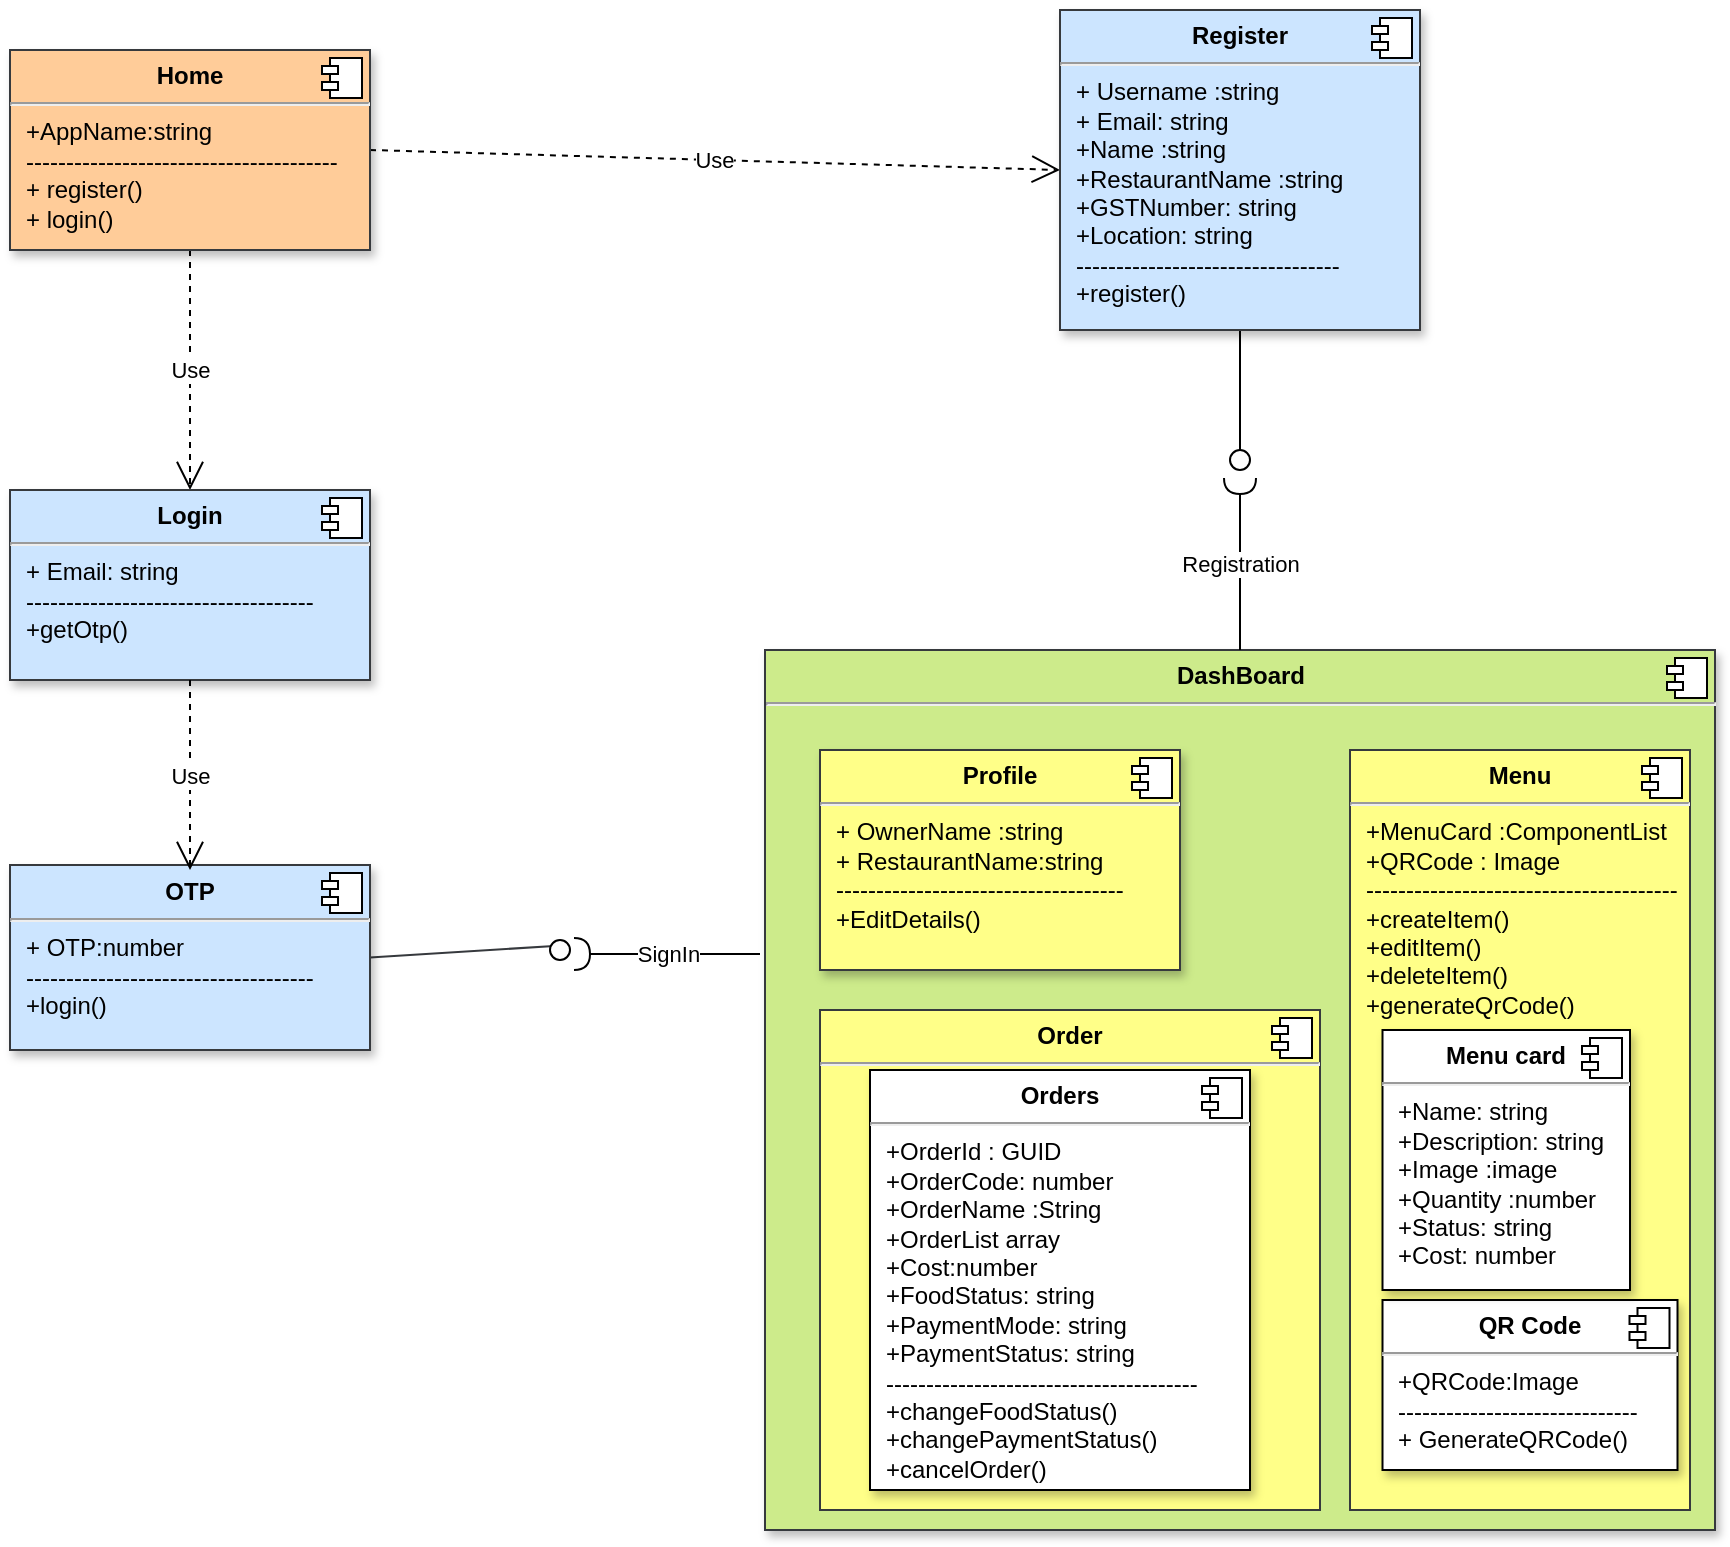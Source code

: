 <mxfile version="14.9.4" type="google"><diagram id="GQgRBjHBKzvs6Vjox_5M" name="Page-1"><mxGraphModel dx="1108" dy="425" grid="1" gridSize="10" guides="1" tooltips="1" connect="1" arrows="1" fold="1" page="1" pageScale="1" pageWidth="827" pageHeight="1169" math="0" shadow="0"><root><mxCell id="0"/><mxCell id="1" parent="0"/><mxCell id="QfWfdW6JxX6H_Z9MmCog-15" value="Use" style="endArrow=open;endSize=12;dashed=1;html=1;exitX=1;exitY=0.5;exitDx=0;exitDy=0;entryX=0;entryY=0.5;entryDx=0;entryDy=0;" parent="1" source="XsAstexLUll0czTnmSMo-1" target="XsAstexLUll0czTnmSMo-3" edge="1"><mxGeometry width="160" relative="1" as="geometry"><mxPoint x="230" y="105" as="sourcePoint"/><mxPoint x="575" y="105" as="targetPoint"/></mxGeometry></mxCell><mxCell id="QfWfdW6JxX6H_Z9MmCog-16" value="Use" style="endArrow=open;endSize=12;dashed=1;html=1;entryX=0.5;entryY=0;entryDx=0;entryDy=0;exitX=0.5;exitY=1;exitDx=0;exitDy=0;" parent="1" source="XsAstexLUll0czTnmSMo-1" target="XsAstexLUll0czTnmSMo-5" edge="1"><mxGeometry width="160" relative="1" as="geometry"><mxPoint x="140" y="150" as="sourcePoint"/><mxPoint x="140" y="460" as="targetPoint"/></mxGeometry></mxCell><mxCell id="QfWfdW6JxX6H_Z9MmCog-26" value="&lt;p style=&quot;margin: 0px ; margin-top: 6px ; text-align: center&quot;&gt;&lt;b&gt;DashBoard&lt;/b&gt;&lt;/p&gt;&lt;hr&gt;&lt;p style=&quot;margin: 0px ; margin-left: 8px&quot;&gt;&lt;br&gt;&lt;/p&gt;" style="align=left;overflow=fill;html=1;dropTarget=0;shadow=1;fillColor=#cdeb8b;strokeColor=#36393d;" parent="1" vertex="1"><mxGeometry x="427.5" y="360" width="475" height="440" as="geometry"/></mxCell><mxCell id="QfWfdW6JxX6H_Z9MmCog-27" value="" style="shape=component;jettyWidth=8;jettyHeight=4;" parent="QfWfdW6JxX6H_Z9MmCog-26" vertex="1"><mxGeometry x="1" width="20" height="20" relative="1" as="geometry"><mxPoint x="-24" y="4" as="offset"/></mxGeometry></mxCell><mxCell id="QfWfdW6JxX6H_Z9MmCog-38" value="" style="rounded=0;orthogonalLoop=1;jettySize=auto;html=1;endArrow=none;endFill=0;exitX=1;exitY=0.5;exitDx=0;exitDy=0;entryX=0.2;entryY=0.3;entryDx=0;entryDy=0;entryPerimeter=0;fillColor=#cce5ff;strokeColor=#36393d;" parent="1" source="XsAstexLUll0czTnmSMo-15" target="QfWfdW6JxX6H_Z9MmCog-40" edge="1"><mxGeometry relative="1" as="geometry"><mxPoint x="230" y="505" as="sourcePoint"/><mxPoint x="290" y="430" as="targetPoint"/></mxGeometry></mxCell><mxCell id="QfWfdW6JxX6H_Z9MmCog-39" value="SignIn" style="rounded=0;orthogonalLoop=1;jettySize=auto;html=1;endArrow=halfCircle;endFill=0;endSize=6;strokeWidth=1;entryX=1.2;entryY=0.7;entryDx=0;entryDy=0;entryPerimeter=0;" parent="1" target="QfWfdW6JxX6H_Z9MmCog-40" edge="1"><mxGeometry relative="1" as="geometry"><mxPoint x="425" y="512" as="sourcePoint"/><mxPoint x="374" y="504" as="targetPoint"/></mxGeometry></mxCell><mxCell id="QfWfdW6JxX6H_Z9MmCog-40" value="" style="ellipse;whiteSpace=wrap;html=1;fontFamily=Helvetica;fontSize=12;fontColor=#000000;align=center;strokeColor=#000000;fillColor=#ffffff;points=[];aspect=fixed;resizable=0;" parent="1" vertex="1"><mxGeometry x="320" y="505" width="10" height="10" as="geometry"/></mxCell><mxCell id="QfWfdW6JxX6H_Z9MmCog-45" value="&lt;p style=&quot;margin: 0px ; margin-top: 6px ; text-align: center&quot;&gt;&lt;b&gt;Order&lt;/b&gt;&lt;/p&gt;&lt;hr&gt;&lt;p style=&quot;margin: 0px ; margin-left: 8px&quot;&gt;&lt;br&gt;&lt;/p&gt;" style="align=left;overflow=fill;html=1;dropTarget=0;fillColor=#ffff88;strokeColor=#36393d;" parent="1" vertex="1"><mxGeometry x="455" y="540" width="250" height="250" as="geometry"/></mxCell><mxCell id="QfWfdW6JxX6H_Z9MmCog-46" value="" style="shape=component;jettyWidth=8;jettyHeight=4;" parent="QfWfdW6JxX6H_Z9MmCog-45" vertex="1"><mxGeometry x="1" width="20" height="20" relative="1" as="geometry"><mxPoint x="-24" y="4" as="offset"/></mxGeometry></mxCell><mxCell id="QfWfdW6JxX6H_Z9MmCog-53" value="&lt;p style=&quot;margin: 0px ; margin-top: 6px ; text-align: center&quot;&gt;&lt;b&gt;Menu&lt;/b&gt;&lt;/p&gt;&lt;hr&gt;&lt;p style=&quot;margin: 0px ; margin-left: 8px&quot;&gt;+MenuCard :ComponentList&lt;/p&gt;&lt;p style=&quot;margin: 0px ; margin-left: 8px&quot;&gt;+QRCode : Image&lt;/p&gt;&lt;p style=&quot;margin: 0px ; margin-left: 8px&quot;&gt;---------------------------------------&lt;/p&gt;&lt;p style=&quot;margin: 0px ; margin-left: 8px&quot;&gt;+createItem()&lt;/p&gt;&lt;p style=&quot;margin: 0px ; margin-left: 8px&quot;&gt;+editItem()&lt;/p&gt;&lt;p style=&quot;margin: 0px ; margin-left: 8px&quot;&gt;+deleteItem()&lt;/p&gt;&lt;p style=&quot;margin: 0px ; margin-left: 8px&quot;&gt;+generateQrCode()&lt;/p&gt;" style="align=left;overflow=fill;html=1;dropTarget=0;fillColor=#ffff88;strokeColor=#36393d;" parent="1" vertex="1"><mxGeometry x="720" y="410" width="170" height="380" as="geometry"/></mxCell><mxCell id="QfWfdW6JxX6H_Z9MmCog-54" value="" style="shape=component;jettyWidth=8;jettyHeight=4;" parent="QfWfdW6JxX6H_Z9MmCog-53" vertex="1"><mxGeometry x="1" width="20" height="20" relative="1" as="geometry"><mxPoint x="-24" y="4" as="offset"/></mxGeometry></mxCell><mxCell id="QfWfdW6JxX6H_Z9MmCog-60" value="" style="rounded=0;orthogonalLoop=1;jettySize=auto;html=1;endArrow=none;endFill=0;exitX=0.5;exitY=1;exitDx=0;exitDy=0;" parent="1" source="XsAstexLUll0czTnmSMo-3" edge="1"><mxGeometry relative="1" as="geometry"><mxPoint x="665" y="150" as="sourcePoint"/><mxPoint x="665" y="260" as="targetPoint"/></mxGeometry></mxCell><mxCell id="QfWfdW6JxX6H_Z9MmCog-61" value="Registration" style="rounded=0;orthogonalLoop=1;jettySize=auto;html=1;endArrow=halfCircle;endFill=0;endSize=6;strokeWidth=1;exitX=0.5;exitY=0;exitDx=0;exitDy=0;entryX=0.5;entryY=1.4;entryDx=0;entryDy=0;entryPerimeter=0;" parent="1" source="QfWfdW6JxX6H_Z9MmCog-26" target="QfWfdW6JxX6H_Z9MmCog-62" edge="1"><mxGeometry relative="1" as="geometry"><mxPoint x="530" y="335" as="sourcePoint"/><mxPoint x="668" y="280" as="targetPoint"/></mxGeometry></mxCell><mxCell id="QfWfdW6JxX6H_Z9MmCog-62" value="" style="ellipse;whiteSpace=wrap;html=1;fontFamily=Helvetica;fontSize=12;fontColor=#000000;align=center;strokeColor=#000000;fillColor=#ffffff;points=[];aspect=fixed;resizable=0;" parent="1" vertex="1"><mxGeometry x="660" y="260" width="10" height="10" as="geometry"/></mxCell><mxCell id="XsAstexLUll0czTnmSMo-1" value="&lt;p style=&quot;margin: 0px ; margin-top: 6px ; text-align: center&quot;&gt;&lt;b&gt;Home&lt;/b&gt;&lt;/p&gt;&lt;hr&gt;&lt;p style=&quot;margin: 0px ; margin-left: 8px&quot;&gt;+AppName:string&lt;/p&gt;&lt;p style=&quot;margin: 0px ; margin-left: 8px&quot;&gt;---------------------------------------&lt;/p&gt;&lt;p style=&quot;margin: 0px ; margin-left: 8px&quot;&gt;+ register()&lt;br&gt;+ login()&lt;/p&gt;" style="align=left;overflow=fill;html=1;dropTarget=0;shadow=1;fillColor=#ffcc99;strokeColor=#36393d;" vertex="1" parent="1"><mxGeometry x="50" y="60" width="180" height="100" as="geometry"/></mxCell><mxCell id="XsAstexLUll0czTnmSMo-2" value="" style="shape=component;jettyWidth=8;jettyHeight=4;" vertex="1" parent="XsAstexLUll0czTnmSMo-1"><mxGeometry x="1" width="20" height="20" relative="1" as="geometry"><mxPoint x="-24" y="4" as="offset"/></mxGeometry></mxCell><mxCell id="XsAstexLUll0czTnmSMo-3" value="&lt;p style=&quot;margin: 0px ; margin-top: 6px ; text-align: center&quot;&gt;&lt;b&gt;Register&lt;/b&gt;&lt;/p&gt;&lt;hr&gt;&lt;p style=&quot;margin: 0px ; margin-left: 8px&quot;&gt;+ Username :string&lt;br&gt;+ Email: string&lt;/p&gt;&lt;p style=&quot;margin: 0px ; margin-left: 8px&quot;&gt;+Name :string&lt;/p&gt;&lt;p style=&quot;margin: 0px ; margin-left: 8px&quot;&gt;+RestaurantName :string&lt;/p&gt;&lt;p style=&quot;margin: 0px ; margin-left: 8px&quot;&gt;+GSTNumber: string&lt;/p&gt;&lt;p style=&quot;margin: 0px ; margin-left: 8px&quot;&gt;+Location: string&lt;/p&gt;&lt;p style=&quot;margin: 0px ; margin-left: 8px&quot;&gt;---------------------------------&lt;/p&gt;&lt;p style=&quot;margin: 0px ; margin-left: 8px&quot;&gt;+register()&lt;/p&gt;&lt;p style=&quot;margin: 0px ; margin-left: 8px&quot;&gt;&lt;br&gt;&lt;/p&gt;&lt;p style=&quot;margin: 0px ; margin-left: 8px&quot;&gt;&lt;br&gt;&lt;/p&gt;" style="align=left;overflow=fill;html=1;dropTarget=0;shadow=1;fillColor=#cce5ff;strokeColor=#36393d;" vertex="1" parent="1"><mxGeometry x="575" y="40" width="180" height="160" as="geometry"/></mxCell><mxCell id="XsAstexLUll0czTnmSMo-4" value="" style="shape=component;jettyWidth=8;jettyHeight=4;" vertex="1" parent="XsAstexLUll0czTnmSMo-3"><mxGeometry x="1" width="20" height="20" relative="1" as="geometry"><mxPoint x="-24" y="4" as="offset"/></mxGeometry></mxCell><mxCell id="XsAstexLUll0czTnmSMo-5" value="&lt;p style=&quot;margin: 0px ; margin-top: 6px ; text-align: center&quot;&gt;&lt;b&gt;Login&lt;/b&gt;&lt;/p&gt;&lt;hr&gt;&lt;p style=&quot;margin: 0px ; margin-left: 8px&quot;&gt;+ Email: string&lt;br&gt;&lt;/p&gt;&lt;p style=&quot;margin: 0px ; margin-left: 8px&quot;&gt;------------------------------------&lt;/p&gt;&lt;p style=&quot;margin: 0px 0px 0px 8px&quot;&gt;+getOtp()&lt;/p&gt;&lt;div&gt;&lt;br&gt;&lt;/div&gt;" style="align=left;overflow=fill;html=1;dropTarget=0;shadow=1;fillColor=#cce5ff;strokeColor=#36393d;" vertex="1" parent="1"><mxGeometry x="50" y="280" width="180" height="95" as="geometry"/></mxCell><mxCell id="XsAstexLUll0czTnmSMo-6" value="" style="shape=component;jettyWidth=8;jettyHeight=4;" vertex="1" parent="XsAstexLUll0czTnmSMo-5"><mxGeometry x="1" width="20" height="20" relative="1" as="geometry"><mxPoint x="-24" y="4" as="offset"/></mxGeometry></mxCell><mxCell id="XsAstexLUll0czTnmSMo-7" value="&lt;p style=&quot;margin: 0px ; margin-top: 6px ; text-align: center&quot;&gt;&lt;b&gt;Profile&lt;/b&gt;&lt;/p&gt;&lt;hr&gt;&lt;p style=&quot;margin: 0px ; margin-left: 8px&quot;&gt;+ OwnerName :string&lt;br&gt;&lt;/p&gt;&lt;p style=&quot;margin: 0px ; margin-left: 8px&quot;&gt;+ RestaurantName:string&lt;/p&gt;&lt;p style=&quot;margin: 0px ; margin-left: 8px&quot;&gt;------------------------------------&lt;/p&gt;&lt;p style=&quot;margin: 0px ; margin-left: 8px&quot;&gt;+EditDetails()&lt;/p&gt;" style="align=left;overflow=fill;html=1;dropTarget=0;shadow=1;fillColor=#ffff88;strokeColor=#36393d;" vertex="1" parent="1"><mxGeometry x="455" y="410" width="180" height="110" as="geometry"/></mxCell><mxCell id="XsAstexLUll0czTnmSMo-8" value="" style="shape=component;jettyWidth=8;jettyHeight=4;" vertex="1" parent="XsAstexLUll0czTnmSMo-7"><mxGeometry x="1" width="20" height="20" relative="1" as="geometry"><mxPoint x="-24" y="4" as="offset"/></mxGeometry></mxCell><mxCell id="XsAstexLUll0czTnmSMo-9" value="&lt;p style=&quot;margin: 0px ; margin-top: 6px ; text-align: center&quot;&gt;&lt;b&gt;Orders&lt;/b&gt;&lt;/p&gt;&lt;hr&gt;&lt;p style=&quot;margin: 0px 0px 0px 8px&quot;&gt;+OrderId : GUID&lt;/p&gt;&lt;p style=&quot;margin: 0px 0px 0px 8px&quot;&gt;+OrderCode: number&lt;/p&gt;&lt;p style=&quot;margin: 0px 0px 0px 8px&quot;&gt;+OrderName :String&lt;/p&gt;&lt;p style=&quot;margin: 0px 0px 0px 8px&quot;&gt;+OrderList array&lt;/p&gt;&lt;p style=&quot;margin: 0px 0px 0px 8px&quot;&gt;+Cost:number&lt;/p&gt;&lt;p style=&quot;margin: 0px 0px 0px 8px&quot;&gt;&lt;span&gt;+FoodStatus: string&lt;/span&gt;&lt;br&gt;&lt;/p&gt;&lt;p style=&quot;margin: 0px 0px 0px 8px&quot;&gt;+PaymentMode: string&lt;/p&gt;&lt;p style=&quot;margin: 0px 0px 0px 8px&quot;&gt;+PaymentStatus: string&lt;/p&gt;&lt;p style=&quot;margin: 0px 0px 0px 8px&quot;&gt;---------------------------------------&lt;/p&gt;&lt;p style=&quot;margin: 0px 0px 0px 8px&quot;&gt;+changeFoodStatus()&lt;/p&gt;&lt;p style=&quot;margin: 0px 0px 0px 8px&quot;&gt;+changePaymentStatus()&lt;/p&gt;&lt;p style=&quot;margin: 0px 0px 0px 8px&quot;&gt;+cancelOrder()&lt;/p&gt;&lt;p style=&quot;margin: 0px 0px 0px 8px&quot;&gt;&lt;br&gt;&lt;/p&gt;" style="align=left;overflow=fill;html=1;dropTarget=0;shadow=1;" vertex="1" parent="1"><mxGeometry x="480" y="570" width="190" height="210" as="geometry"/></mxCell><mxCell id="XsAstexLUll0czTnmSMo-10" value="" style="shape=component;jettyWidth=8;jettyHeight=4;" vertex="1" parent="XsAstexLUll0czTnmSMo-9"><mxGeometry x="1" width="20" height="20" relative="1" as="geometry"><mxPoint x="-24" y="4" as="offset"/></mxGeometry></mxCell><mxCell id="XsAstexLUll0czTnmSMo-11" value="&lt;p style=&quot;margin: 0px ; margin-top: 6px ; text-align: center&quot;&gt;&lt;b&gt;QR Code&lt;/b&gt;&lt;/p&gt;&lt;hr&gt;&lt;p style=&quot;margin: 0px ; margin-left: 8px&quot;&gt;+QRCode:Image&lt;br&gt;&lt;/p&gt;&lt;p style=&quot;margin: 0px ; margin-left: 8px&quot;&gt;------------------------------&lt;/p&gt;&lt;p style=&quot;margin: 0px ; margin-left: 8px&quot;&gt;+ GenerateQRCode()&lt;br&gt;&lt;/p&gt;" style="align=left;overflow=fill;html=1;dropTarget=0;shadow=1;" vertex="1" parent="1"><mxGeometry x="736.25" y="685" width="147.5" height="85" as="geometry"/></mxCell><mxCell id="XsAstexLUll0czTnmSMo-12" value="" style="shape=component;jettyWidth=8;jettyHeight=4;" vertex="1" parent="XsAstexLUll0czTnmSMo-11"><mxGeometry x="1" width="20" height="20" relative="1" as="geometry"><mxPoint x="-24" y="4" as="offset"/></mxGeometry></mxCell><mxCell id="XsAstexLUll0czTnmSMo-13" value="&lt;p style=&quot;margin: 0px ; margin-top: 6px ; text-align: center&quot;&gt;&lt;b&gt;Menu card&lt;/b&gt;&lt;/p&gt;&lt;hr&gt;&lt;p style=&quot;margin: 0px ; margin-left: 8px&quot;&gt;+Name: string&lt;br&gt;&lt;/p&gt;&lt;p style=&quot;margin: 0px ; margin-left: 8px&quot;&gt;+Description: string&lt;/p&gt;&lt;p style=&quot;margin: 0px ; margin-left: 8px&quot;&gt;+Image :image&lt;/p&gt;&lt;p style=&quot;margin: 0px ; margin-left: 8px&quot;&gt;+Quantity :number&lt;/p&gt;&lt;p style=&quot;margin: 0px ; margin-left: 8px&quot;&gt;+Status: string&lt;/p&gt;&lt;p style=&quot;margin: 0px ; margin-left: 8px&quot;&gt;+Cost: number&lt;/p&gt;" style="align=left;overflow=fill;html=1;dropTarget=0;shadow=1;" vertex="1" parent="1"><mxGeometry x="736.25" y="550" width="123.75" height="130" as="geometry"/></mxCell><mxCell id="XsAstexLUll0czTnmSMo-14" value="" style="shape=component;jettyWidth=8;jettyHeight=4;" vertex="1" parent="XsAstexLUll0czTnmSMo-13"><mxGeometry x="1" width="20" height="20" relative="1" as="geometry"><mxPoint x="-24" y="4" as="offset"/></mxGeometry></mxCell><mxCell id="XsAstexLUll0czTnmSMo-15" value="&lt;p style=&quot;margin: 0px ; margin-top: 6px ; text-align: center&quot;&gt;&lt;b&gt;OTP&lt;/b&gt;&lt;/p&gt;&lt;hr&gt;&lt;p style=&quot;margin: 0px ; margin-left: 8px&quot;&gt;+ OTP:number&lt;/p&gt;&lt;p style=&quot;margin: 0px ; margin-left: 8px&quot;&gt;------------------------------------&lt;/p&gt;&lt;p style=&quot;margin: 0px ; margin-left: 8px&quot;&gt;&lt;span&gt;+login()&lt;/span&gt;&lt;br&gt;&lt;/p&gt;&lt;p style=&quot;margin: 0px ; margin-left: 8px&quot;&gt;&lt;br&gt;&lt;/p&gt;" style="align=left;overflow=fill;html=1;dropTarget=0;shadow=1;fillColor=#cce5ff;strokeColor=#36393d;" vertex="1" parent="1"><mxGeometry x="50" y="467.5" width="180" height="92.5" as="geometry"/></mxCell><mxCell id="XsAstexLUll0czTnmSMo-16" value="" style="shape=component;jettyWidth=8;jettyHeight=4;" vertex="1" parent="XsAstexLUll0czTnmSMo-15"><mxGeometry x="1" width="20" height="20" relative="1" as="geometry"><mxPoint x="-24" y="4" as="offset"/></mxGeometry></mxCell><mxCell id="XsAstexLUll0czTnmSMo-19" value="Use" style="endArrow=open;endSize=12;dashed=1;html=1;exitX=0.5;exitY=1;exitDx=0;exitDy=0;" edge="1" parent="1" source="XsAstexLUll0czTnmSMo-5"><mxGeometry width="160" relative="1" as="geometry"><mxPoint x="510" y="320" as="sourcePoint"/><mxPoint x="140" y="470" as="targetPoint"/></mxGeometry></mxCell></root></mxGraphModel></diagram></mxfile>